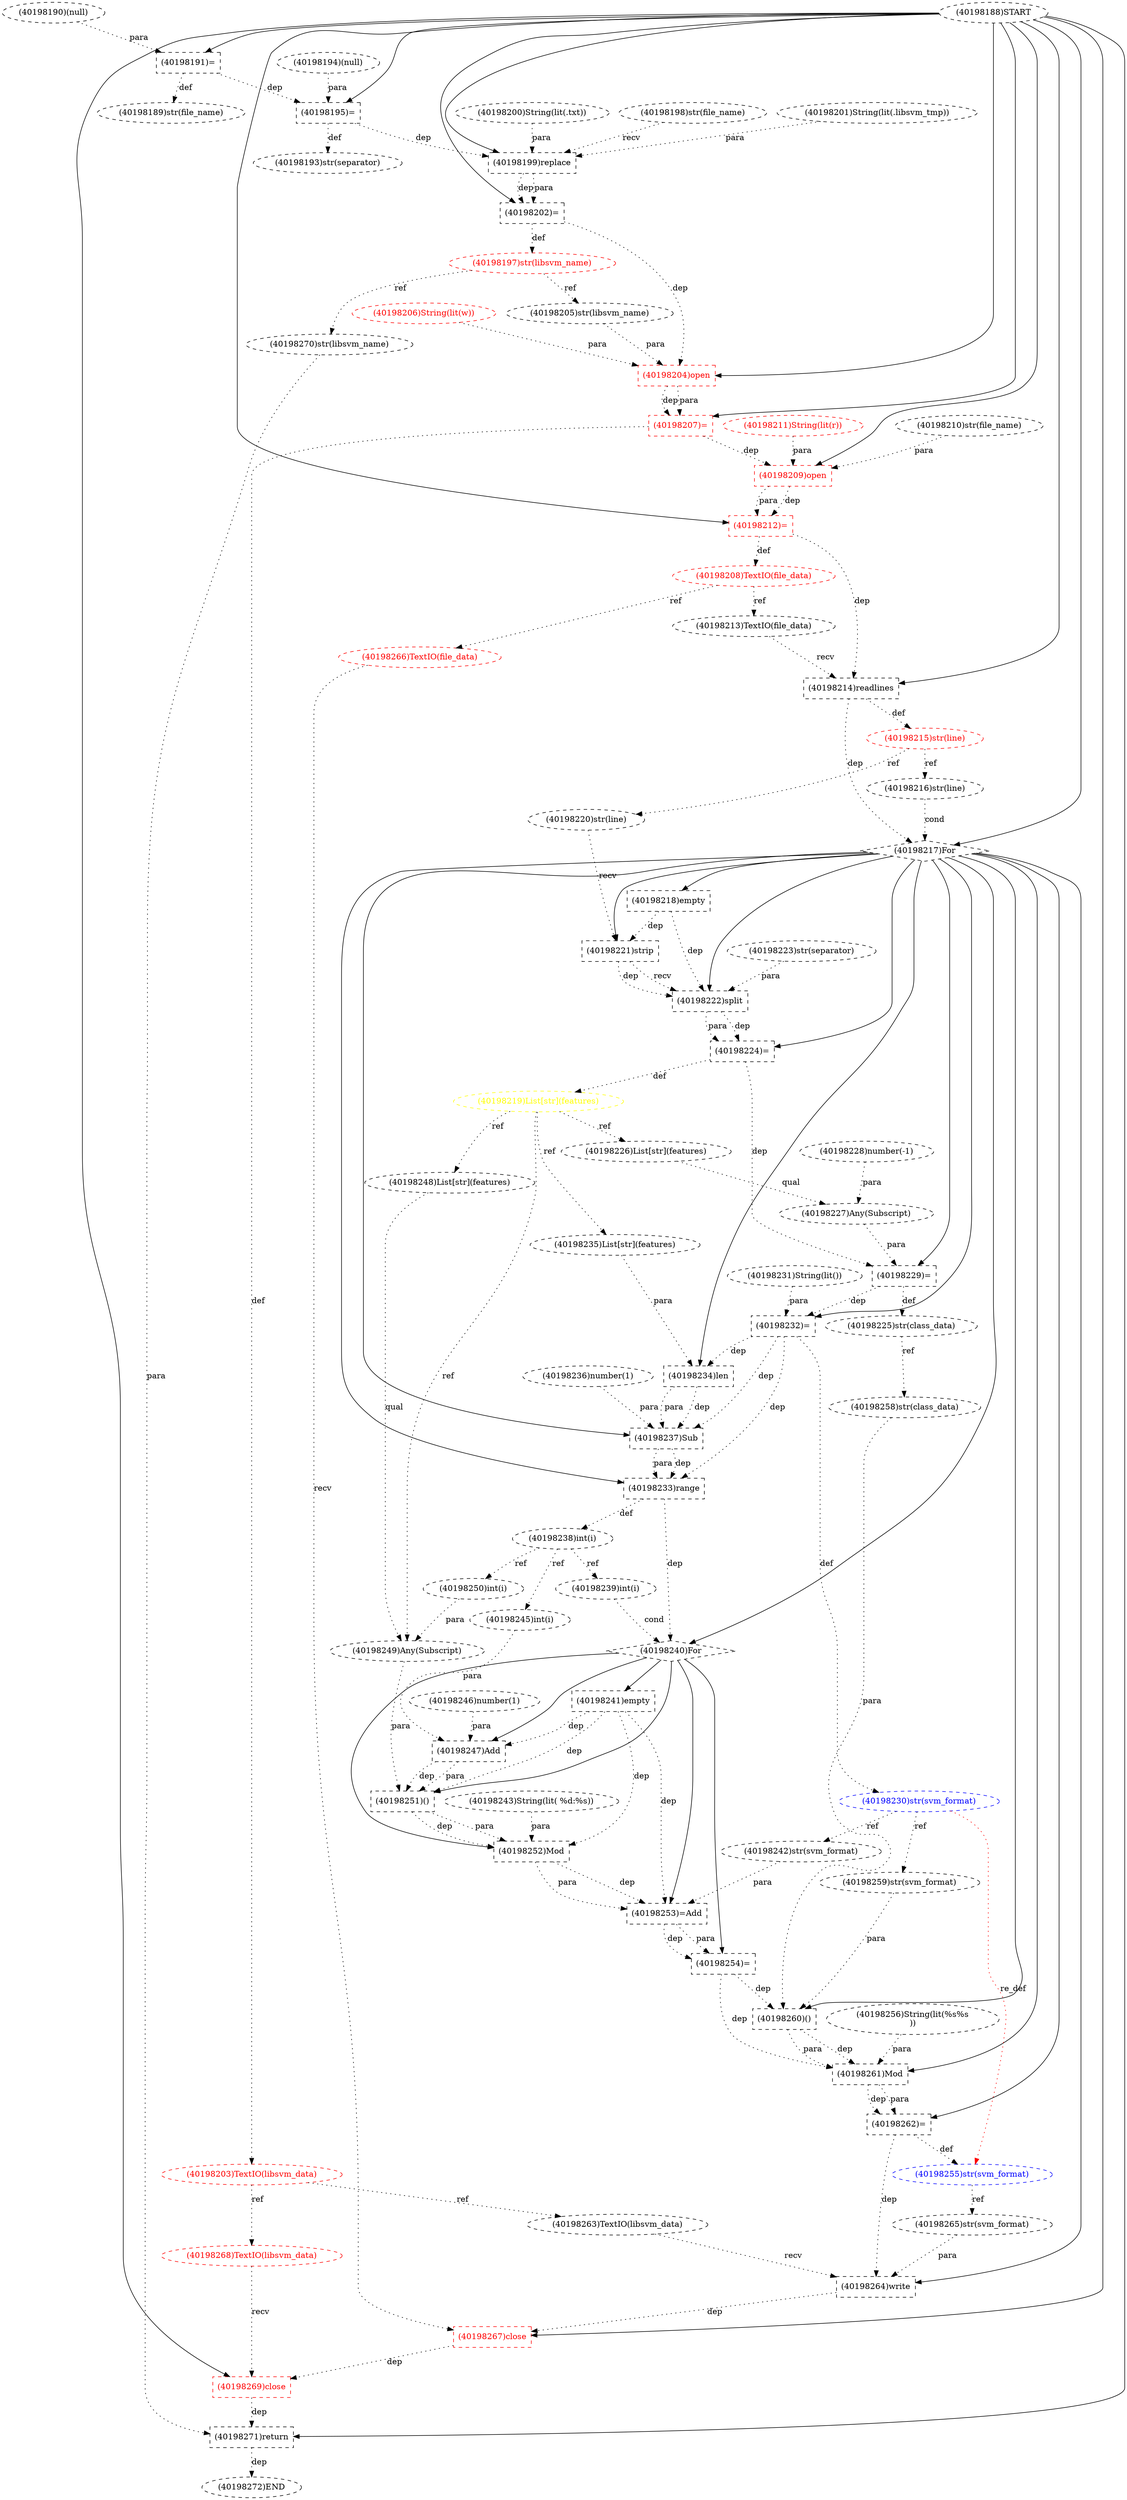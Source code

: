 digraph G {
1 [label="(40198253)=Add" shape=box style=dashed]
2 [label="(40198260)()" shape=box style=dashed]
3 [label="(40198240)For" shape=diamond style=dashed]
4 [label="(40198255)str(svm_format)" shape=ellipse style=dashed color=blue fontcolor=blue]
5 [label="(40198251)()" shape=box style=dashed]
6 [label="(40198199)replace" shape=box style=dashed]
7 [label="(40198200)String(lit(.txt))" shape=ellipse style=dashed]
8 [label="(40198237)Sub" shape=box style=dashed]
9 [label="(40198239)int(i)" shape=ellipse style=dashed]
10 [label="(40198246)number(1)" shape=ellipse style=dashed]
11 [label="(40198264)write" shape=box style=dashed]
12 [label="(40198228)number(-1)" shape=ellipse style=dashed]
13 [label="(40198222)split" shape=box style=dashed]
14 [label="(40198247)Add" shape=box style=dashed]
15 [label="(40198272)END" style=dashed]
16 [label="(40198207)=" shape=box style=dashed color=red fontcolor=red]
17 [label="(40198258)str(class_data)" shape=ellipse style=dashed]
18 [label="(40198208)TextIO(file_data)" shape=ellipse style=dashed color=red fontcolor=red]
19 [label="(40198249)Any(Subscript)" shape=ellipse style=dashed]
20 [label="(40198217)For" shape=diamond style=dashed]
21 [label="(40198241)empty" shape=box style=dashed]
22 [label="(40198195)=" shape=box style=dashed]
23 [label="(40198206)String(lit(w))" shape=ellipse style=dashed color=red fontcolor=red]
24 [label="(40198221)strip" shape=box style=dashed]
25 [label="(40198211)String(lit(r))" shape=ellipse style=dashed color=red fontcolor=red]
26 [label="(40198226)List[str](features)" shape=ellipse style=dashed]
27 [label="(40198190)(null)" shape=ellipse style=dashed]
28 [label="(40198215)str(line)" shape=ellipse style=dashed color=red fontcolor=red]
29 [label="(40198248)List[str](features)" shape=ellipse style=dashed]
30 [label="(40198231)String(lit())" shape=ellipse style=dashed]
31 [label="(40198254)=" shape=box style=dashed]
32 [label="(40198223)str(separator)" shape=ellipse style=dashed]
33 [label="(40198218)empty" shape=box style=dashed]
34 [label="(40198269)close" shape=box style=dashed color=red fontcolor=red]
35 [label="(40198250)int(i)" shape=ellipse style=dashed]
36 [label="(40198238)int(i)" shape=ellipse style=dashed color=black fontcolor=black]
37 [label="(40198213)TextIO(file_data)" shape=ellipse style=dashed]
38 [label="(40198209)open" shape=box style=dashed color=red fontcolor=red]
39 [label="(40198232)=" shape=box style=dashed]
40 [label="(40198268)TextIO(libsvm_data)" shape=ellipse style=dashed color=red fontcolor=red]
41 [label="(40198227)Any(Subscript)" shape=ellipse style=dashed]
42 [label="(40198189)str(file_name)" shape=ellipse style=dashed]
43 [label="(40198219)List[str](features)" shape=ellipse style=dashed color=yellow fontcolor=yellow]
44 [label="(40198261)Mod" shape=box style=dashed]
45 [label="(40198230)str(svm_format)" shape=ellipse style=dashed color=blue fontcolor=blue]
46 [label="(40198212)=" shape=box style=dashed color=red fontcolor=red]
47 [label="(40198191)=" shape=box style=dashed]
48 [label="(40198236)number(1)" shape=ellipse style=dashed]
49 [label="(40198224)=" shape=box style=dashed]
50 [label="(40198193)str(separator)" shape=ellipse style=dashed]
51 [label="(40198203)TextIO(libsvm_data)" shape=ellipse style=dashed color=red fontcolor=red]
52 [label="(40198229)=" shape=box style=dashed]
53 [label="(40198262)=" shape=box style=dashed]
54 [label="(40198233)range" shape=box style=dashed]
55 [label="(40198252)Mod" shape=box style=dashed]
56 [label="(40198204)open" shape=box style=dashed color=red fontcolor=red]
57 [label="(40198214)readlines" shape=box style=dashed]
58 [label="(40198259)str(svm_format)" shape=ellipse style=dashed]
59 [label="(40198202)=" shape=box style=dashed]
60 [label="(40198198)str(file_name)" shape=ellipse style=dashed]
61 [label="(40198256)String(lit(%s%s
))" shape=ellipse style=dashed]
62 [label="(40198210)str(file_name)" shape=ellipse style=dashed]
63 [label="(40198263)TextIO(libsvm_data)" shape=ellipse style=dashed]
64 [label="(40198271)return" shape=box style=dashed]
65 [label="(40198235)List[str](features)" shape=ellipse style=dashed]
66 [label="(40198242)str(svm_format)" shape=ellipse style=dashed]
67 [label="(40198243)String(lit( %d:%s))" shape=ellipse style=dashed]
68 [label="(40198265)str(svm_format)" shape=ellipse style=dashed]
69 [label="(40198220)str(line)" shape=ellipse style=dashed]
70 [label="(40198197)str(libsvm_name)" shape=ellipse style=dashed color=red fontcolor=red]
71 [label="(40198188)START" style=dashed]
72 [label="(40198225)str(class_data)" shape=ellipse style=dashed color=black fontcolor=black]
73 [label="(40198245)int(i)" shape=ellipse style=dashed]
74 [label="(40198234)len" shape=box style=dashed]
75 [label="(40198194)(null)" shape=ellipse style=dashed]
76 [label="(40198201)String(lit(.libsvm_tmp))" shape=ellipse style=dashed]
77 [label="(40198205)str(libsvm_name)" shape=ellipse style=dashed]
78 [label="(40198266)TextIO(file_data)" shape=ellipse style=dashed color=red fontcolor=red]
79 [label="(40198216)str(line)" shape=ellipse style=dashed]
80 [label="(40198270)str(libsvm_name)" shape=ellipse style=dashed]
81 [label="(40198267)close" shape=box style=dashed color=red fontcolor=red]
3 -> 1 [label="" style=solid];
66 -> 1 [label="para" style=dotted];
55 -> 1 [label="dep" style=dotted];
55 -> 1 [label="para" style=dotted];
21 -> 1 [label="dep" style=dotted];
20 -> 2 [label="" style=solid];
17 -> 2 [label="para" style=dotted];
58 -> 2 [label="para" style=dotted];
31 -> 2 [label="dep" style=dotted];
20 -> 3 [label="" style=solid];
54 -> 3 [label="dep" style=dotted];
9 -> 3 [label="cond" style=dotted];
53 -> 4 [label="def" style=dotted];
45 -> 4 [label="re_def" style=dotted color=red];
3 -> 5 [label="" style=solid];
14 -> 5 [label="dep" style=dotted];
14 -> 5 [label="para" style=dotted];
19 -> 5 [label="para" style=dotted];
21 -> 5 [label="dep" style=dotted];
71 -> 6 [label="" style=solid];
60 -> 6 [label="recv" style=dotted];
7 -> 6 [label="para" style=dotted];
76 -> 6 [label="para" style=dotted];
22 -> 6 [label="dep" style=dotted];
20 -> 8 [label="" style=solid];
74 -> 8 [label="dep" style=dotted];
74 -> 8 [label="para" style=dotted];
48 -> 8 [label="para" style=dotted];
39 -> 8 [label="dep" style=dotted];
36 -> 9 [label="ref" style=dotted];
20 -> 11 [label="" style=solid];
63 -> 11 [label="recv" style=dotted];
68 -> 11 [label="para" style=dotted];
53 -> 11 [label="dep" style=dotted];
20 -> 13 [label="" style=solid];
24 -> 13 [label="dep" style=dotted];
24 -> 13 [label="recv" style=dotted];
32 -> 13 [label="para" style=dotted];
33 -> 13 [label="dep" style=dotted];
3 -> 14 [label="" style=solid];
73 -> 14 [label="para" style=dotted];
10 -> 14 [label="para" style=dotted];
21 -> 14 [label="dep" style=dotted];
64 -> 15 [label="dep" style=dotted];
71 -> 16 [label="" style=solid];
56 -> 16 [label="dep" style=dotted];
56 -> 16 [label="para" style=dotted];
72 -> 17 [label="ref" style=dotted];
46 -> 18 [label="def" style=dotted];
29 -> 19 [label="qual" style=dotted];
35 -> 19 [label="para" style=dotted];
43 -> 19 [label="ref" style=dotted];
71 -> 20 [label="" style=solid];
57 -> 20 [label="dep" style=dotted];
79 -> 20 [label="cond" style=dotted];
3 -> 21 [label="" style=solid];
71 -> 22 [label="" style=solid];
75 -> 22 [label="para" style=dotted];
47 -> 22 [label="dep" style=dotted];
20 -> 24 [label="" style=solid];
69 -> 24 [label="recv" style=dotted];
33 -> 24 [label="dep" style=dotted];
43 -> 26 [label="ref" style=dotted];
57 -> 28 [label="def" style=dotted];
43 -> 29 [label="ref" style=dotted];
3 -> 31 [label="" style=solid];
1 -> 31 [label="dep" style=dotted];
1 -> 31 [label="para" style=dotted];
20 -> 33 [label="" style=solid];
71 -> 34 [label="" style=solid];
40 -> 34 [label="recv" style=dotted];
81 -> 34 [label="dep" style=dotted];
36 -> 35 [label="ref" style=dotted];
54 -> 36 [label="def" style=dotted];
18 -> 37 [label="ref" style=dotted];
71 -> 38 [label="" style=solid];
62 -> 38 [label="para" style=dotted];
25 -> 38 [label="para" style=dotted];
16 -> 38 [label="dep" style=dotted];
20 -> 39 [label="" style=solid];
30 -> 39 [label="para" style=dotted];
52 -> 39 [label="dep" style=dotted];
51 -> 40 [label="ref" style=dotted];
26 -> 41 [label="qual" style=dotted];
12 -> 41 [label="para" style=dotted];
47 -> 42 [label="def" style=dotted];
49 -> 43 [label="def" style=dotted];
20 -> 44 [label="" style=solid];
61 -> 44 [label="para" style=dotted];
2 -> 44 [label="dep" style=dotted];
2 -> 44 [label="para" style=dotted];
31 -> 44 [label="dep" style=dotted];
39 -> 45 [label="def" style=dotted];
71 -> 46 [label="" style=solid];
38 -> 46 [label="dep" style=dotted];
38 -> 46 [label="para" style=dotted];
71 -> 47 [label="" style=solid];
27 -> 47 [label="para" style=dotted];
20 -> 49 [label="" style=solid];
13 -> 49 [label="dep" style=dotted];
13 -> 49 [label="para" style=dotted];
22 -> 50 [label="def" style=dotted];
16 -> 51 [label="def" style=dotted];
20 -> 52 [label="" style=solid];
41 -> 52 [label="para" style=dotted];
49 -> 52 [label="dep" style=dotted];
20 -> 53 [label="" style=solid];
44 -> 53 [label="dep" style=dotted];
44 -> 53 [label="para" style=dotted];
20 -> 54 [label="" style=solid];
8 -> 54 [label="dep" style=dotted];
8 -> 54 [label="para" style=dotted];
39 -> 54 [label="dep" style=dotted];
3 -> 55 [label="" style=solid];
67 -> 55 [label="para" style=dotted];
5 -> 55 [label="dep" style=dotted];
5 -> 55 [label="para" style=dotted];
21 -> 55 [label="dep" style=dotted];
71 -> 56 [label="" style=solid];
77 -> 56 [label="para" style=dotted];
23 -> 56 [label="para" style=dotted];
59 -> 56 [label="dep" style=dotted];
71 -> 57 [label="" style=solid];
37 -> 57 [label="recv" style=dotted];
46 -> 57 [label="dep" style=dotted];
45 -> 58 [label="ref" style=dotted];
71 -> 59 [label="" style=solid];
6 -> 59 [label="dep" style=dotted];
6 -> 59 [label="para" style=dotted];
51 -> 63 [label="ref" style=dotted];
71 -> 64 [label="" style=solid];
80 -> 64 [label="para" style=dotted];
34 -> 64 [label="dep" style=dotted];
43 -> 65 [label="ref" style=dotted];
45 -> 66 [label="ref" style=dotted];
4 -> 68 [label="ref" style=dotted];
28 -> 69 [label="ref" style=dotted];
59 -> 70 [label="def" style=dotted];
52 -> 72 [label="def" style=dotted];
36 -> 73 [label="ref" style=dotted];
20 -> 74 [label="" style=solid];
65 -> 74 [label="para" style=dotted];
39 -> 74 [label="dep" style=dotted];
70 -> 77 [label="ref" style=dotted];
18 -> 78 [label="ref" style=dotted];
28 -> 79 [label="ref" style=dotted];
70 -> 80 [label="ref" style=dotted];
71 -> 81 [label="" style=solid];
78 -> 81 [label="recv" style=dotted];
11 -> 81 [label="dep" style=dotted];
}